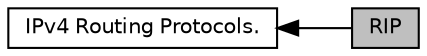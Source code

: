 digraph "RIP"
{
  edge [fontname="Helvetica",fontsize="10",labelfontname="Helvetica",labelfontsize="10"];
  node [fontname="Helvetica",fontsize="10",shape=box];
  rankdir=LR;
  Node2 [label="IPv4 Routing Protocols.",height=0.2,width=0.4,color="black", fillcolor="white", style="filled",URL="$group__ipv4_routing.html",tooltip="The classes in this group implement different routing protocols for IPv4."];
  Node1 [label="RIP",height=0.2,width=0.4,color="black", fillcolor="grey75", style="filled", fontcolor="black",tooltip="The RIP protocol (RFC 2453) is a unicast-only IPv4 IGP (Interior Gateway Protocol)."];
  Node2->Node1 [shape=plaintext, dir="back", style="solid"];
}
